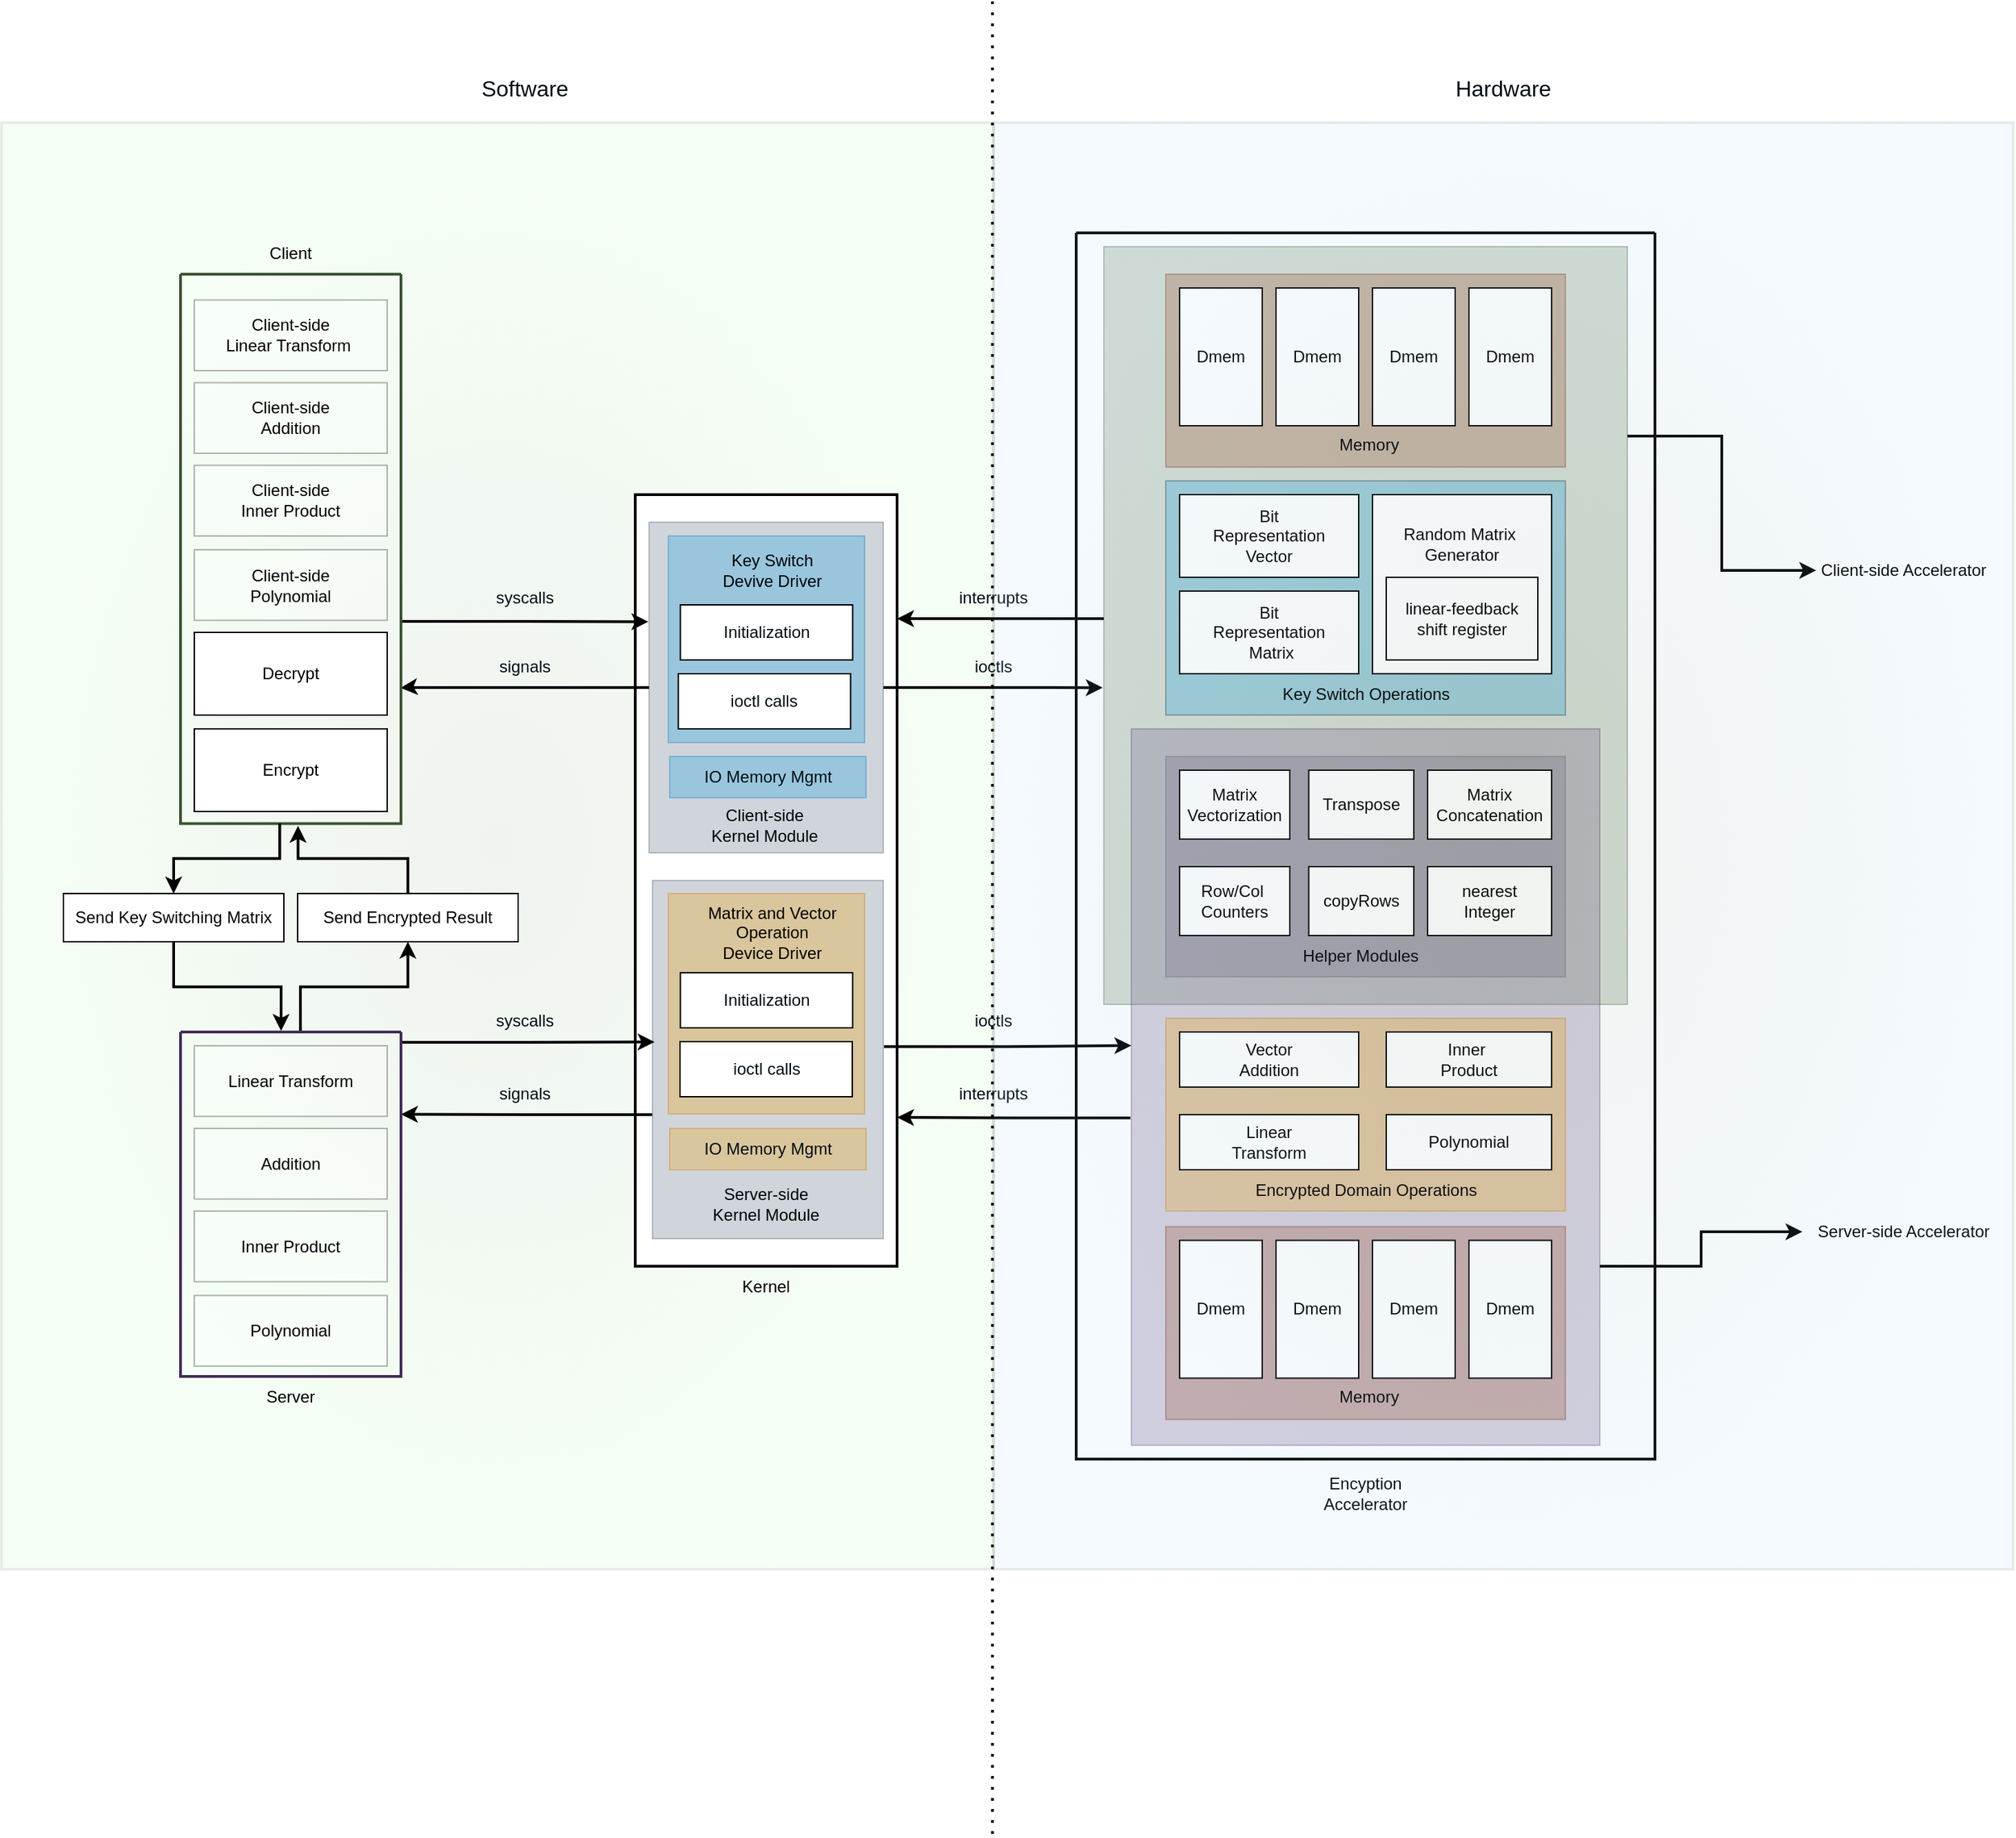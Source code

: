 <mxfile version="17.2.5" type="github">
  <diagram id="uq4rufS0qhb9Er1syNnk" name="Page-1">
    <mxGraphModel dx="4287" dy="3200" grid="1" gridSize="10" guides="1" tooltips="1" connect="1" arrows="1" fold="1" page="1" pageScale="1" pageWidth="827" pageHeight="1169" math="0" shadow="0">
      <root>
        <mxCell id="0" />
        <mxCell id="1" parent="0" />
        <mxCell id="1XTRg42DMQYUQiEpsJQx-182" value="" style="rounded=0;whiteSpace=wrap;html=1;fontColor=#ffffff;strokeWidth=2;gradientDirection=radial;fillColor=#6d8764;strokeColor=#3A5431;opacity=10;gradientColor=#99FF99;" vertex="1" parent="1">
          <mxGeometry x="-20" y="-10" width="720" height="1050" as="geometry" />
        </mxCell>
        <mxCell id="1XTRg42DMQYUQiEpsJQx-10" value="" style="rounded=0;whiteSpace=wrap;html=1;strokeWidth=2;" vertex="1" parent="1">
          <mxGeometry x="440" y="260" width="190" height="560" as="geometry" />
        </mxCell>
        <mxCell id="1XTRg42DMQYUQiEpsJQx-166" style="edgeStyle=orthogonalEdgeStyle;rounded=0;orthogonalLoop=1;jettySize=auto;html=1;exitX=1;exitY=0.5;exitDx=0;exitDy=0;fontColor=#000D14;strokeWidth=2;entryX=-0.002;entryY=0.582;entryDx=0;entryDy=0;entryPerimeter=0;" edge="1" parent="1" source="1XTRg42DMQYUQiEpsJQx-77" target="1XTRg42DMQYUQiEpsJQx-120">
          <mxGeometry relative="1" as="geometry" />
        </mxCell>
        <mxCell id="1XTRg42DMQYUQiEpsJQx-173" style="edgeStyle=orthogonalEdgeStyle;rounded=0;orthogonalLoop=1;jettySize=auto;html=1;exitX=0;exitY=0.5;exitDx=0;exitDy=0;entryX=0.998;entryY=0.753;entryDx=0;entryDy=0;fontColor=#000D14;strokeWidth=2;entryPerimeter=0;" edge="1" parent="1" source="1XTRg42DMQYUQiEpsJQx-77" target="1XTRg42DMQYUQiEpsJQx-3">
          <mxGeometry relative="1" as="geometry">
            <Array as="points">
              <mxPoint x="273" y="400" />
            </Array>
          </mxGeometry>
        </mxCell>
        <mxCell id="1XTRg42DMQYUQiEpsJQx-77" value="" style="rounded=0;whiteSpace=wrap;html=1;strokeWidth=1;opacity=30;fillColor=#647687;fontColor=#ffffff;strokeColor=#314354;" vertex="1" parent="1">
          <mxGeometry x="450" y="280" width="170" height="240" as="geometry" />
        </mxCell>
        <mxCell id="1XTRg42DMQYUQiEpsJQx-162" style="edgeStyle=orthogonalEdgeStyle;rounded=0;orthogonalLoop=1;jettySize=auto;html=1;exitX=1.004;exitY=0.632;exitDx=0;exitDy=0;entryX=-0.003;entryY=0.301;entryDx=0;entryDy=0;fontColor=#000D14;strokeWidth=2;entryPerimeter=0;exitPerimeter=0;" edge="1" parent="1" source="1XTRg42DMQYUQiEpsJQx-3" target="1XTRg42DMQYUQiEpsJQx-77">
          <mxGeometry relative="1" as="geometry" />
        </mxCell>
        <mxCell id="1XTRg42DMQYUQiEpsJQx-3" value="" style="swimlane;startSize=0;fillColor=#6d8764;fontColor=#ffffff;strokeColor=#3A5431;strokeWidth=2;" vertex="1" parent="1">
          <mxGeometry x="110" y="100" width="160" height="398.75" as="geometry">
            <mxRectangle x="170" y="140" width="50" height="40" as="alternateBounds" />
          </mxGeometry>
        </mxCell>
        <mxCell id="1XTRg42DMQYUQiEpsJQx-36" value="Decrypt" style="rounded=0;whiteSpace=wrap;html=1;" vertex="1" parent="1XTRg42DMQYUQiEpsJQx-3">
          <mxGeometry x="10" y="260" width="140" height="60" as="geometry" />
        </mxCell>
        <mxCell id="1XTRg42DMQYUQiEpsJQx-73" value="Encrypt" style="rounded=0;whiteSpace=wrap;html=1;" vertex="1" parent="1XTRg42DMQYUQiEpsJQx-3">
          <mxGeometry x="10" y="330" width="140" height="60" as="geometry" />
        </mxCell>
        <mxCell id="1XTRg42DMQYUQiEpsJQx-72" value="Client-side&lt;br&gt;Linear Transform&amp;nbsp;" style="rounded=0;whiteSpace=wrap;html=1;strokeWidth=1;opacity=30;" vertex="1" parent="1XTRg42DMQYUQiEpsJQx-3">
          <mxGeometry x="10" y="18.75" width="140" height="51.25" as="geometry" />
        </mxCell>
        <mxCell id="1XTRg42DMQYUQiEpsJQx-128" value="Client-side&lt;br&gt;Addition" style="rounded=0;whiteSpace=wrap;html=1;strokeWidth=1;opacity=30;" vertex="1" parent="1XTRg42DMQYUQiEpsJQx-3">
          <mxGeometry x="10" y="78.75" width="140" height="51.25" as="geometry" />
        </mxCell>
        <mxCell id="1XTRg42DMQYUQiEpsJQx-131" value="Client-side&lt;br&gt;Inner Product" style="rounded=0;whiteSpace=wrap;html=1;strokeWidth=1;opacity=30;" vertex="1" parent="1XTRg42DMQYUQiEpsJQx-3">
          <mxGeometry x="10" y="138.75" width="140" height="51.25" as="geometry" />
        </mxCell>
        <mxCell id="1XTRg42DMQYUQiEpsJQx-133" value="Client-side&lt;br&gt;Polynomial" style="rounded=0;whiteSpace=wrap;html=1;strokeWidth=1;opacity=30;" vertex="1" parent="1XTRg42DMQYUQiEpsJQx-3">
          <mxGeometry x="10" y="200" width="140" height="51.25" as="geometry" />
        </mxCell>
        <mxCell id="1XTRg42DMQYUQiEpsJQx-93" value="" style="rounded=0;whiteSpace=wrap;html=1;fillColor=#1ba1e2;fontColor=#ffffff;strokeColor=#006EAF;opacity=30;" vertex="1" parent="1">
          <mxGeometry x="464" y="290" width="142.5" height="150" as="geometry" />
        </mxCell>
        <mxCell id="1XTRg42DMQYUQiEpsJQx-143" style="edgeStyle=orthogonalEdgeStyle;rounded=0;orthogonalLoop=1;jettySize=auto;html=1;exitX=0.45;exitY=1;exitDx=0;exitDy=0;entryX=0.5;entryY=0;entryDx=0;entryDy=0;strokeWidth=2;exitPerimeter=0;" edge="1" parent="1" source="1XTRg42DMQYUQiEpsJQx-3" target="1XTRg42DMQYUQiEpsJQx-141">
          <mxGeometry relative="1" as="geometry" />
        </mxCell>
        <mxCell id="1XTRg42DMQYUQiEpsJQx-4" value="Client" style="text;html=1;strokeColor=none;fillColor=none;align=center;verticalAlign=middle;whiteSpace=wrap;rounded=0;" vertex="1" parent="1">
          <mxGeometry x="160" y="70" width="60" height="30" as="geometry" />
        </mxCell>
        <mxCell id="1XTRg42DMQYUQiEpsJQx-5" value="" style="swimlane;startSize=0;strokeWidth=2;" vertex="1" parent="1">
          <mxGeometry x="760" y="70" width="420" height="890" as="geometry" />
        </mxCell>
        <mxCell id="1XTRg42DMQYUQiEpsJQx-42" value="" style="rounded=0;whiteSpace=wrap;html=1;strokeWidth=1;opacity=30;fillColor=#76608a;fontColor=#ffffff;strokeColor=#432D57;" vertex="1" parent="1XTRg42DMQYUQiEpsJQx-5">
          <mxGeometry x="65" y="380" width="290" height="160" as="geometry" />
        </mxCell>
        <mxCell id="1XTRg42DMQYUQiEpsJQx-120" value="" style="rounded=0;whiteSpace=wrap;html=1;strokeWidth=1;opacity=30;fillColor=#6d8764;fontColor=#ffffff;strokeColor=#3A5431;" vertex="1" parent="1XTRg42DMQYUQiEpsJQx-5">
          <mxGeometry x="20" y="10" width="380" height="550" as="geometry" />
        </mxCell>
        <mxCell id="1XTRg42DMQYUQiEpsJQx-123" value="" style="rounded=0;whiteSpace=wrap;html=1;strokeWidth=1;opacity=30;fillColor=#76608a;fontColor=#ffffff;strokeColor=#432D57;" vertex="1" parent="1XTRg42DMQYUQiEpsJQx-5">
          <mxGeometry x="40" y="360" width="340" height="520" as="geometry" />
        </mxCell>
        <mxCell id="1XTRg42DMQYUQiEpsJQx-69" value="" style="rounded=0;whiteSpace=wrap;html=1;strokeWidth=1;opacity=30;fillColor=#a0522d;fontColor=#ffffff;strokeColor=#6D1F00;" vertex="1" parent="1XTRg42DMQYUQiEpsJQx-5">
          <mxGeometry x="65" y="721.25" width="290" height="140" as="geometry" />
        </mxCell>
        <mxCell id="1XTRg42DMQYUQiEpsJQx-43" value="" style="rounded=0;whiteSpace=wrap;html=1;strokeWidth=1;opacity=30;fillColor=#f0a30a;fontColor=#000000;strokeColor=#BD7000;" vertex="1" parent="1XTRg42DMQYUQiEpsJQx-5">
          <mxGeometry x="65" y="570" width="290" height="140" as="geometry" />
        </mxCell>
        <mxCell id="1XTRg42DMQYUQiEpsJQx-24" value="" style="rounded=0;whiteSpace=wrap;html=1;opacity=30;fillColor=#1ba1e2;fontColor=#ffffff;strokeColor=#000D14;strokeWidth=1;" vertex="1" parent="1XTRg42DMQYUQiEpsJQx-5">
          <mxGeometry x="65" y="180" width="290" height="170" as="geometry" />
        </mxCell>
        <mxCell id="1XTRg42DMQYUQiEpsJQx-7" value="Bit&lt;br&gt;Representation &lt;br&gt;Vector" style="rounded=0;whiteSpace=wrap;html=1;" vertex="1" parent="1XTRg42DMQYUQiEpsJQx-5">
          <mxGeometry x="75" y="190" width="130" height="60" as="geometry" />
        </mxCell>
        <mxCell id="1XTRg42DMQYUQiEpsJQx-15" value="Bit&lt;br&gt;Representation&lt;br&gt;&amp;nbsp;Matrix" style="rounded=0;whiteSpace=wrap;html=1;" vertex="1" parent="1XTRg42DMQYUQiEpsJQx-5">
          <mxGeometry x="75" y="260" width="130" height="60" as="geometry" />
        </mxCell>
        <mxCell id="1XTRg42DMQYUQiEpsJQx-18" value="Vector&lt;br&gt;Addition" style="rounded=0;whiteSpace=wrap;html=1;" vertex="1" parent="1XTRg42DMQYUQiEpsJQx-5">
          <mxGeometry x="75" y="580" width="130" height="40" as="geometry" />
        </mxCell>
        <mxCell id="1XTRg42DMQYUQiEpsJQx-20" value="Linear&lt;br&gt;Transform" style="rounded=0;whiteSpace=wrap;html=1;" vertex="1" parent="1XTRg42DMQYUQiEpsJQx-5">
          <mxGeometry x="75" y="640" width="130" height="40" as="geometry" />
        </mxCell>
        <mxCell id="1XTRg42DMQYUQiEpsJQx-26" value="Key Switch Operations" style="text;html=1;strokeColor=none;fillColor=none;align=center;verticalAlign=middle;whiteSpace=wrap;rounded=0;opacity=30;" vertex="1" parent="1XTRg42DMQYUQiEpsJQx-5">
          <mxGeometry x="117.5" y="320" width="185" height="30" as="geometry" />
        </mxCell>
        <mxCell id="1XTRg42DMQYUQiEpsJQx-30" value="Random Matrix&amp;nbsp;&lt;br&gt;Generator&lt;br&gt;&lt;br&gt;&lt;br&gt;&lt;br&gt;&lt;br&gt;" style="rounded=0;whiteSpace=wrap;html=1;strokeWidth=1;" vertex="1" parent="1XTRg42DMQYUQiEpsJQx-5">
          <mxGeometry x="215" y="190" width="130" height="130" as="geometry" />
        </mxCell>
        <mxCell id="1XTRg42DMQYUQiEpsJQx-31" value="linear-feedback&lt;br&gt;shift register" style="rounded=0;whiteSpace=wrap;html=1;strokeWidth=1;" vertex="1" parent="1XTRg42DMQYUQiEpsJQx-5">
          <mxGeometry x="225" y="250" width="110" height="60" as="geometry" />
        </mxCell>
        <mxCell id="1XTRg42DMQYUQiEpsJQx-41" value="Inner&amp;nbsp;&lt;br&gt;Product" style="rounded=0;whiteSpace=wrap;html=1;" vertex="1" parent="1XTRg42DMQYUQiEpsJQx-5">
          <mxGeometry x="225" y="580" width="120" height="40" as="geometry" />
        </mxCell>
        <mxCell id="1XTRg42DMQYUQiEpsJQx-45" value="Encrypted Domain Operations" style="text;html=1;strokeColor=none;fillColor=none;align=center;verticalAlign=middle;whiteSpace=wrap;rounded=0;opacity=30;" vertex="1" parent="1XTRg42DMQYUQiEpsJQx-5">
          <mxGeometry x="117.5" y="680" width="185" height="30" as="geometry" />
        </mxCell>
        <mxCell id="1XTRg42DMQYUQiEpsJQx-55" value="Polynomial" style="rounded=0;whiteSpace=wrap;html=1;" vertex="1" parent="1XTRg42DMQYUQiEpsJQx-5">
          <mxGeometry x="225" y="640" width="120" height="40" as="geometry" />
        </mxCell>
        <mxCell id="1XTRg42DMQYUQiEpsJQx-62" value="Dmem" style="rounded=0;whiteSpace=wrap;html=1;" vertex="1" parent="1XTRg42DMQYUQiEpsJQx-5">
          <mxGeometry x="285" y="731.25" width="60" height="100" as="geometry" />
        </mxCell>
        <mxCell id="1XTRg42DMQYUQiEpsJQx-65" value="Dmem" style="rounded=0;whiteSpace=wrap;html=1;" vertex="1" parent="1XTRg42DMQYUQiEpsJQx-5">
          <mxGeometry x="215" y="731.25" width="60" height="100" as="geometry" />
        </mxCell>
        <mxCell id="1XTRg42DMQYUQiEpsJQx-66" value="Dmem" style="rounded=0;whiteSpace=wrap;html=1;" vertex="1" parent="1XTRg42DMQYUQiEpsJQx-5">
          <mxGeometry x="145" y="731.25" width="60" height="100" as="geometry" />
        </mxCell>
        <mxCell id="1XTRg42DMQYUQiEpsJQx-67" value="Dmem" style="rounded=0;whiteSpace=wrap;html=1;" vertex="1" parent="1XTRg42DMQYUQiEpsJQx-5">
          <mxGeometry x="75" y="731.25" width="60" height="100" as="geometry" />
        </mxCell>
        <mxCell id="1XTRg42DMQYUQiEpsJQx-70" value="&lt;div style=&quot;text-align: justify&quot;&gt;&lt;span style=&quot;font-family: &amp;#34;helvetica&amp;#34; ; text-align: center&quot;&gt;Memory&lt;/span&gt;&lt;/div&gt;" style="text;whiteSpace=wrap;html=1;" vertex="1" parent="1XTRg42DMQYUQiEpsJQx-5">
          <mxGeometry x="189.38" y="831.25" width="110" height="30" as="geometry" />
        </mxCell>
        <mxCell id="1XTRg42DMQYUQiEpsJQx-46" value="Helper Modules" style="text;html=1;strokeColor=none;fillColor=none;align=center;verticalAlign=middle;whiteSpace=wrap;rounded=0;opacity=30;" vertex="1" parent="1XTRg42DMQYUQiEpsJQx-5">
          <mxGeometry x="114.38" y="510" width="185" height="30" as="geometry" />
        </mxCell>
        <mxCell id="1XTRg42DMQYUQiEpsJQx-47" value="Matrix&lt;br&gt;Vectorization" style="rounded=0;whiteSpace=wrap;html=1;" vertex="1" parent="1XTRg42DMQYUQiEpsJQx-5">
          <mxGeometry x="75" y="390" width="80" height="50" as="geometry" />
        </mxCell>
        <mxCell id="1XTRg42DMQYUQiEpsJQx-48" value="Transpose" style="rounded=0;whiteSpace=wrap;html=1;" vertex="1" parent="1XTRg42DMQYUQiEpsJQx-5">
          <mxGeometry x="168.75" y="390" width="76.25" height="50" as="geometry" />
        </mxCell>
        <mxCell id="1XTRg42DMQYUQiEpsJQx-50" value="Row/Col&amp;nbsp;&lt;br&gt;Counters" style="rounded=0;whiteSpace=wrap;html=1;" vertex="1" parent="1XTRg42DMQYUQiEpsJQx-5">
          <mxGeometry x="75" y="460" width="80" height="50" as="geometry" />
        </mxCell>
        <mxCell id="1XTRg42DMQYUQiEpsJQx-54" value="nearest&lt;br&gt;Integer" style="rounded=0;whiteSpace=wrap;html=1;" vertex="1" parent="1XTRg42DMQYUQiEpsJQx-5">
          <mxGeometry x="255" y="460" width="90" height="50" as="geometry" />
        </mxCell>
        <mxCell id="1XTRg42DMQYUQiEpsJQx-59" value="Matrix&lt;br&gt;Concatenation" style="rounded=0;whiteSpace=wrap;html=1;" vertex="1" parent="1XTRg42DMQYUQiEpsJQx-5">
          <mxGeometry x="255" y="390" width="90" height="50" as="geometry" />
        </mxCell>
        <mxCell id="1XTRg42DMQYUQiEpsJQx-68" value="copyRows" style="rounded=0;whiteSpace=wrap;html=1;" vertex="1" parent="1XTRg42DMQYUQiEpsJQx-5">
          <mxGeometry x="168.75" y="460" width="76.25" height="50" as="geometry" />
        </mxCell>
        <mxCell id="1XTRg42DMQYUQiEpsJQx-114" value="" style="rounded=0;whiteSpace=wrap;html=1;strokeWidth=1;opacity=30;fillColor=#a0522d;fontColor=#ffffff;strokeColor=#6D1F00;" vertex="1" parent="1XTRg42DMQYUQiEpsJQx-5">
          <mxGeometry x="65" y="30" width="290" height="140" as="geometry" />
        </mxCell>
        <mxCell id="1XTRg42DMQYUQiEpsJQx-115" value="Dmem" style="rounded=0;whiteSpace=wrap;html=1;" vertex="1" parent="1XTRg42DMQYUQiEpsJQx-5">
          <mxGeometry x="285" y="40" width="60" height="100" as="geometry" />
        </mxCell>
        <mxCell id="1XTRg42DMQYUQiEpsJQx-116" value="Dmem" style="rounded=0;whiteSpace=wrap;html=1;" vertex="1" parent="1XTRg42DMQYUQiEpsJQx-5">
          <mxGeometry x="215" y="40" width="60" height="100" as="geometry" />
        </mxCell>
        <mxCell id="1XTRg42DMQYUQiEpsJQx-117" value="Dmem" style="rounded=0;whiteSpace=wrap;html=1;" vertex="1" parent="1XTRg42DMQYUQiEpsJQx-5">
          <mxGeometry x="145" y="40" width="60" height="100" as="geometry" />
        </mxCell>
        <mxCell id="1XTRg42DMQYUQiEpsJQx-118" value="Dmem" style="rounded=0;whiteSpace=wrap;html=1;" vertex="1" parent="1XTRg42DMQYUQiEpsJQx-5">
          <mxGeometry x="75" y="40" width="60" height="100" as="geometry" />
        </mxCell>
        <mxCell id="1XTRg42DMQYUQiEpsJQx-119" value="&lt;div style=&quot;text-align: justify&quot;&gt;&lt;span style=&quot;font-family: &amp;#34;helvetica&amp;#34; ; text-align: center&quot;&gt;Memory&lt;/span&gt;&lt;/div&gt;" style="text;whiteSpace=wrap;html=1;" vertex="1" parent="1XTRg42DMQYUQiEpsJQx-5">
          <mxGeometry x="189.38" y="140" width="110" height="30" as="geometry" />
        </mxCell>
        <mxCell id="1XTRg42DMQYUQiEpsJQx-6" value="Encyption Accelerator" style="text;html=1;strokeColor=none;fillColor=none;align=center;verticalAlign=middle;whiteSpace=wrap;rounded=0;" vertex="1" parent="1">
          <mxGeometry x="940" y="970" width="60" height="30" as="geometry" />
        </mxCell>
        <mxCell id="1XTRg42DMQYUQiEpsJQx-76" value="Client-side &lt;br&gt;Kernel Module" style="text;html=1;strokeColor=none;fillColor=none;align=center;verticalAlign=middle;whiteSpace=wrap;rounded=0;opacity=30;" vertex="1" parent="1">
          <mxGeometry x="468.75" y="480" width="130" height="40" as="geometry" />
        </mxCell>
        <mxCell id="1XTRg42DMQYUQiEpsJQx-167" style="edgeStyle=orthogonalEdgeStyle;rounded=0;orthogonalLoop=1;jettySize=auto;html=1;exitX=1.003;exitY=0.464;exitDx=0;exitDy=0;fontColor=#000D14;strokeWidth=2;entryX=0;entryY=0.442;entryDx=0;entryDy=0;entryPerimeter=0;exitPerimeter=0;" edge="1" parent="1" source="1XTRg42DMQYUQiEpsJQx-79" target="1XTRg42DMQYUQiEpsJQx-123">
          <mxGeometry relative="1" as="geometry">
            <mxPoint x="800" y="650" as="targetPoint" />
          </mxGeometry>
        </mxCell>
        <mxCell id="1XTRg42DMQYUQiEpsJQx-175" style="edgeStyle=orthogonalEdgeStyle;rounded=0;orthogonalLoop=1;jettySize=auto;html=1;entryX=1;entryY=0.239;entryDx=0;entryDy=0;fontColor=#000D14;strokeWidth=2;entryPerimeter=0;exitX=-0.001;exitY=0.654;exitDx=0;exitDy=0;exitPerimeter=0;" edge="1" parent="1" source="1XTRg42DMQYUQiEpsJQx-79" target="1XTRg42DMQYUQiEpsJQx-97">
          <mxGeometry relative="1" as="geometry">
            <mxPoint x="450" y="710" as="sourcePoint" />
          </mxGeometry>
        </mxCell>
        <mxCell id="1XTRg42DMQYUQiEpsJQx-79" value="" style="rounded=0;whiteSpace=wrap;html=1;strokeWidth=1;opacity=30;fillColor=#647687;fontColor=#ffffff;strokeColor=#314354;" vertex="1" parent="1">
          <mxGeometry x="452.5" y="540" width="167.5" height="260" as="geometry" />
        </mxCell>
        <mxCell id="1XTRg42DMQYUQiEpsJQx-83" value="Kernel" style="text;html=1;strokeColor=none;fillColor=none;align=center;verticalAlign=middle;whiteSpace=wrap;rounded=0;" vertex="1" parent="1">
          <mxGeometry x="505" y="820" width="60" height="30" as="geometry" />
        </mxCell>
        <mxCell id="1XTRg42DMQYUQiEpsJQx-92" value="Key Switch &lt;br&gt;Devive Driver" style="text;html=1;strokeColor=none;fillColor=none;align=center;verticalAlign=middle;whiteSpace=wrap;rounded=0;opacity=30;" vertex="1" parent="1">
          <mxGeometry x="477.75" y="300" width="122.5" height="30" as="geometry" />
        </mxCell>
        <mxCell id="1XTRg42DMQYUQiEpsJQx-145" style="edgeStyle=orthogonalEdgeStyle;rounded=0;orthogonalLoop=1;jettySize=auto;html=1;exitX=0.544;exitY=-0.003;exitDx=0;exitDy=0;entryX=0.5;entryY=1;entryDx=0;entryDy=0;strokeWidth=2;exitPerimeter=0;" edge="1" parent="1" source="1XTRg42DMQYUQiEpsJQx-97" target="1XTRg42DMQYUQiEpsJQx-142">
          <mxGeometry relative="1" as="geometry" />
        </mxCell>
        <mxCell id="1XTRg42DMQYUQiEpsJQx-163" style="edgeStyle=orthogonalEdgeStyle;rounded=0;orthogonalLoop=1;jettySize=auto;html=1;exitX=1.002;exitY=0.03;exitDx=0;exitDy=0;entryX=0.009;entryY=0.451;entryDx=0;entryDy=0;fontColor=#000D14;strokeWidth=2;entryPerimeter=0;exitPerimeter=0;" edge="1" parent="1" source="1XTRg42DMQYUQiEpsJQx-97" target="1XTRg42DMQYUQiEpsJQx-79">
          <mxGeometry relative="1" as="geometry" />
        </mxCell>
        <mxCell id="1XTRg42DMQYUQiEpsJQx-97" value="" style="swimlane;startSize=0;fillColor=#76608a;fontColor=#ffffff;strokeColor=#432D57;strokeWidth=2;" vertex="1" parent="1">
          <mxGeometry x="110" y="650" width="160" height="250" as="geometry">
            <mxRectangle x="170" y="140" width="50" height="40" as="alternateBounds" />
          </mxGeometry>
        </mxCell>
        <mxCell id="1XTRg42DMQYUQiEpsJQx-135" value="Linear Transform" style="rounded=0;whiteSpace=wrap;html=1;strokeWidth=1;opacity=30;" vertex="1" parent="1XTRg42DMQYUQiEpsJQx-97">
          <mxGeometry x="10" y="10" width="140" height="51.25" as="geometry" />
        </mxCell>
        <mxCell id="1XTRg42DMQYUQiEpsJQx-136" value="Addition" style="rounded=0;whiteSpace=wrap;html=1;strokeWidth=1;opacity=30;" vertex="1" parent="1XTRg42DMQYUQiEpsJQx-97">
          <mxGeometry x="10" y="70" width="140" height="51.25" as="geometry" />
        </mxCell>
        <mxCell id="1XTRg42DMQYUQiEpsJQx-137" value="Inner Product" style="rounded=0;whiteSpace=wrap;html=1;strokeWidth=1;opacity=30;" vertex="1" parent="1XTRg42DMQYUQiEpsJQx-97">
          <mxGeometry x="10" y="130" width="140" height="51.25" as="geometry" />
        </mxCell>
        <mxCell id="1XTRg42DMQYUQiEpsJQx-138" value="Polynomial" style="rounded=0;whiteSpace=wrap;html=1;strokeWidth=1;opacity=30;" vertex="1" parent="1XTRg42DMQYUQiEpsJQx-97">
          <mxGeometry x="10" y="191.25" width="140" height="51.25" as="geometry" />
        </mxCell>
        <mxCell id="1XTRg42DMQYUQiEpsJQx-102" value="Server" style="text;html=1;strokeColor=none;fillColor=none;align=center;verticalAlign=middle;whiteSpace=wrap;rounded=0;" vertex="1" parent="1">
          <mxGeometry x="160" y="900" width="60" height="30" as="geometry" />
        </mxCell>
        <mxCell id="1XTRg42DMQYUQiEpsJQx-104" value="Server-side &lt;br&gt;Kernel Module" style="text;html=1;strokeColor=none;fillColor=none;align=center;verticalAlign=middle;whiteSpace=wrap;rounded=0;opacity=30;" vertex="1" parent="1">
          <mxGeometry x="470" y="760" width="130" height="30" as="geometry" />
        </mxCell>
        <mxCell id="1XTRg42DMQYUQiEpsJQx-121" value="Client-side Accelerator" style="text;html=1;strokeColor=none;fillColor=none;align=center;verticalAlign=middle;whiteSpace=wrap;rounded=0;opacity=30;" vertex="1" parent="1">
          <mxGeometry x="1297" y="300" width="127" height="30" as="geometry" />
        </mxCell>
        <mxCell id="1XTRg42DMQYUQiEpsJQx-126" style="edgeStyle=orthogonalEdgeStyle;rounded=0;orthogonalLoop=1;jettySize=auto;html=1;exitX=1;exitY=0.25;exitDx=0;exitDy=0;strokeWidth=2;" edge="1" parent="1" source="1XTRg42DMQYUQiEpsJQx-120" target="1XTRg42DMQYUQiEpsJQx-121">
          <mxGeometry relative="1" as="geometry" />
        </mxCell>
        <mxCell id="1XTRg42DMQYUQiEpsJQx-124" value="Server-side Accelerator" style="text;html=1;strokeColor=none;fillColor=none;align=center;verticalAlign=middle;whiteSpace=wrap;rounded=0;opacity=30;" vertex="1" parent="1">
          <mxGeometry x="1287" y="780" width="146.62" height="30" as="geometry" />
        </mxCell>
        <mxCell id="1XTRg42DMQYUQiEpsJQx-127" style="edgeStyle=orthogonalEdgeStyle;rounded=0;orthogonalLoop=1;jettySize=auto;html=1;exitX=1;exitY=0.75;exitDx=0;exitDy=0;strokeWidth=2;" edge="1" parent="1" source="1XTRg42DMQYUQiEpsJQx-123" target="1XTRg42DMQYUQiEpsJQx-124">
          <mxGeometry relative="1" as="geometry" />
        </mxCell>
        <mxCell id="1XTRg42DMQYUQiEpsJQx-144" style="edgeStyle=orthogonalEdgeStyle;rounded=0;orthogonalLoop=1;jettySize=auto;html=1;exitX=0.5;exitY=1;exitDx=0;exitDy=0;entryX=0.456;entryY=-0.003;entryDx=0;entryDy=0;strokeWidth=2;entryPerimeter=0;" edge="1" parent="1" source="1XTRg42DMQYUQiEpsJQx-141" target="1XTRg42DMQYUQiEpsJQx-97">
          <mxGeometry relative="1" as="geometry" />
        </mxCell>
        <mxCell id="1XTRg42DMQYUQiEpsJQx-141" value="&lt;span&gt;Send Key Switching Matrix&lt;/span&gt;" style="rounded=0;whiteSpace=wrap;html=1;strokeWidth=1;" vertex="1" parent="1">
          <mxGeometry x="25" y="549.5" width="160" height="35" as="geometry" />
        </mxCell>
        <mxCell id="1XTRg42DMQYUQiEpsJQx-146" style="edgeStyle=orthogonalEdgeStyle;rounded=0;orthogonalLoop=1;jettySize=auto;html=1;exitX=0.5;exitY=0;exitDx=0;exitDy=0;entryX=0.533;entryY=1.004;entryDx=0;entryDy=0;strokeWidth=2;entryPerimeter=0;" edge="1" parent="1" source="1XTRg42DMQYUQiEpsJQx-142" target="1XTRg42DMQYUQiEpsJQx-3">
          <mxGeometry relative="1" as="geometry" />
        </mxCell>
        <mxCell id="1XTRg42DMQYUQiEpsJQx-142" value="&lt;span&gt;Send Encrypted Result&lt;/span&gt;" style="rounded=0;whiteSpace=wrap;html=1;strokeWidth=1;" vertex="1" parent="1">
          <mxGeometry x="195" y="549.5" width="160" height="35" as="geometry" />
        </mxCell>
        <mxCell id="1XTRg42DMQYUQiEpsJQx-149" value="" style="rounded=0;whiteSpace=wrap;html=1;fillColor=#f0a30a;fontColor=#000000;strokeColor=#BD7000;opacity=30;" vertex="1" parent="1">
          <mxGeometry x="464" y="549.5" width="142.5" height="160" as="geometry" />
        </mxCell>
        <mxCell id="1XTRg42DMQYUQiEpsJQx-150" value="Matrix and Vector Operation &lt;br&gt;Device Driver" style="text;html=1;strokeColor=none;fillColor=none;align=center;verticalAlign=middle;whiteSpace=wrap;rounded=0;opacity=30;" vertex="1" parent="1">
          <mxGeometry x="477.75" y="562" width="122.5" height="31.25" as="geometry" />
        </mxCell>
        <mxCell id="1XTRg42DMQYUQiEpsJQx-151" value="&lt;font color=&quot;#000d14&quot;&gt;IO Memory Mgmt&lt;/font&gt;" style="rounded=0;whiteSpace=wrap;html=1;fillColor=#1ba1e2;fontColor=#ffffff;strokeColor=#006EAF;opacity=30;" vertex="1" parent="1">
          <mxGeometry x="465" y="450" width="142.5" height="30" as="geometry" />
        </mxCell>
        <mxCell id="1XTRg42DMQYUQiEpsJQx-154" value="&lt;font color=&quot;#000d14&quot;&gt;Initialization&lt;/font&gt;" style="rounded=0;whiteSpace=wrap;html=1;" vertex="1" parent="1">
          <mxGeometry x="472.75" y="340" width="125" height="40" as="geometry" />
        </mxCell>
        <mxCell id="1XTRg42DMQYUQiEpsJQx-155" value="&lt;font color=&quot;#000d14&quot;&gt;Initialization&lt;/font&gt;" style="rounded=0;whiteSpace=wrap;html=1;" vertex="1" parent="1">
          <mxGeometry x="472.75" y="607" width="125" height="40" as="geometry" />
        </mxCell>
        <mxCell id="1XTRg42DMQYUQiEpsJQx-158" value="&lt;span style=&quot;color: rgb(0 , 13 , 20)&quot;&gt;ioctl calls&lt;/span&gt;" style="rounded=0;whiteSpace=wrap;html=1;" vertex="1" parent="1">
          <mxGeometry x="472.5" y="657" width="125" height="40" as="geometry" />
        </mxCell>
        <mxCell id="1XTRg42DMQYUQiEpsJQx-156" value="&lt;font color=&quot;#000d14&quot;&gt;ioctl calls&lt;/font&gt;" style="rounded=0;whiteSpace=wrap;html=1;" vertex="1" parent="1">
          <mxGeometry x="471.25" y="390" width="125" height="40" as="geometry" />
        </mxCell>
        <mxCell id="1XTRg42DMQYUQiEpsJQx-164" value="syscalls" style="text;html=1;strokeColor=none;fillColor=none;align=center;verticalAlign=middle;whiteSpace=wrap;rounded=0;fontColor=#000D14;" vertex="1" parent="1">
          <mxGeometry x="330" y="320" width="60" height="30" as="geometry" />
        </mxCell>
        <mxCell id="1XTRg42DMQYUQiEpsJQx-165" value="syscalls" style="text;html=1;strokeColor=none;fillColor=none;align=center;verticalAlign=middle;whiteSpace=wrap;rounded=0;fontColor=#000D14;" vertex="1" parent="1">
          <mxGeometry x="330" y="627" width="60" height="30" as="geometry" />
        </mxCell>
        <mxCell id="1XTRg42DMQYUQiEpsJQx-168" value="ioctls" style="text;html=1;strokeColor=none;fillColor=none;align=center;verticalAlign=middle;whiteSpace=wrap;rounded=0;fontColor=#000D14;" vertex="1" parent="1">
          <mxGeometry x="670" y="370" width="60" height="30" as="geometry" />
        </mxCell>
        <mxCell id="1XTRg42DMQYUQiEpsJQx-169" value="ioctls" style="text;html=1;strokeColor=none;fillColor=none;align=center;verticalAlign=middle;whiteSpace=wrap;rounded=0;fontColor=#000D14;" vertex="1" parent="1">
          <mxGeometry x="670" y="627" width="60" height="30" as="geometry" />
        </mxCell>
        <mxCell id="1XTRg42DMQYUQiEpsJQx-171" style="edgeStyle=orthogonalEdgeStyle;rounded=0;orthogonalLoop=1;jettySize=auto;html=1;fontColor=#000D14;strokeWidth=2;" edge="1" parent="1">
          <mxGeometry relative="1" as="geometry">
            <mxPoint x="780" y="350" as="sourcePoint" />
            <mxPoint x="630" y="350" as="targetPoint" />
          </mxGeometry>
        </mxCell>
        <mxCell id="1XTRg42DMQYUQiEpsJQx-172" value="interrupts" style="text;html=1;strokeColor=none;fillColor=none;align=center;verticalAlign=middle;whiteSpace=wrap;rounded=0;fontColor=#000D14;" vertex="1" parent="1">
          <mxGeometry x="670" y="320" width="60" height="30" as="geometry" />
        </mxCell>
        <mxCell id="1XTRg42DMQYUQiEpsJQx-176" value="signals" style="text;html=1;strokeColor=none;fillColor=none;align=center;verticalAlign=middle;whiteSpace=wrap;rounded=0;fontColor=#000D14;" vertex="1" parent="1">
          <mxGeometry x="330" y="370" width="60" height="30" as="geometry" />
        </mxCell>
        <mxCell id="1XTRg42DMQYUQiEpsJQx-177" value="signals" style="text;html=1;strokeColor=none;fillColor=none;align=center;verticalAlign=middle;whiteSpace=wrap;rounded=0;fontColor=#000D14;" vertex="1" parent="1">
          <mxGeometry x="330" y="679.5" width="60" height="30" as="geometry" />
        </mxCell>
        <mxCell id="1XTRg42DMQYUQiEpsJQx-178" style="edgeStyle=orthogonalEdgeStyle;rounded=0;orthogonalLoop=1;jettySize=auto;html=1;exitX=-0.002;exitY=0.543;exitDx=0;exitDy=0;fontColor=#000D14;strokeWidth=2;exitPerimeter=0;" edge="1" parent="1" source="1XTRg42DMQYUQiEpsJQx-123">
          <mxGeometry relative="1" as="geometry">
            <mxPoint x="630" y="712" as="targetPoint" />
          </mxGeometry>
        </mxCell>
        <mxCell id="1XTRg42DMQYUQiEpsJQx-179" value="interrupts" style="text;html=1;strokeColor=none;fillColor=none;align=center;verticalAlign=middle;whiteSpace=wrap;rounded=0;fontColor=#000D14;" vertex="1" parent="1">
          <mxGeometry x="670" y="679.5" width="60" height="30" as="geometry" />
        </mxCell>
        <mxCell id="1XTRg42DMQYUQiEpsJQx-181" value="&lt;font color=&quot;#000d14&quot;&gt;IO Memory Mgmt&lt;/font&gt;" style="rounded=0;whiteSpace=wrap;html=1;fillColor=#f0a30a;fontColor=#000000;strokeColor=#BD7000;opacity=30;" vertex="1" parent="1">
          <mxGeometry x="465" y="720" width="142.5" height="30" as="geometry" />
        </mxCell>
        <mxCell id="1XTRg42DMQYUQiEpsJQx-183" value="" style="endArrow=none;dashed=1;html=1;dashPattern=1 3;strokeWidth=2;rounded=0;fontColor=#000D14;" edge="1" parent="1">
          <mxGeometry width="50" height="50" relative="1" as="geometry">
            <mxPoint x="699.23" y="1232" as="sourcePoint" />
            <mxPoint x="699.23" y="-98" as="targetPoint" />
            <Array as="points">
              <mxPoint x="699.23" y="462" />
            </Array>
          </mxGeometry>
        </mxCell>
        <mxCell id="1XTRg42DMQYUQiEpsJQx-184" value="" style="rounded=0;whiteSpace=wrap;html=1;fontColor=#ffffff;strokeWidth=2;gradientDirection=radial;fillColor=#6d8764;strokeColor=#3A5431;opacity=10;gradientColor=#99CCFF;" vertex="1" parent="1">
          <mxGeometry x="700" y="-10" width="740" height="1050" as="geometry" />
        </mxCell>
        <mxCell id="1XTRg42DMQYUQiEpsJQx-185" value="Software" style="text;html=1;strokeColor=none;fillColor=none;align=center;verticalAlign=middle;whiteSpace=wrap;rounded=0;fontColor=#000D14;opacity=10;strokeWidth=2;fontSize=16;" vertex="1" parent="1">
          <mxGeometry x="330" y="-50" width="60" height="30" as="geometry" />
        </mxCell>
        <mxCell id="1XTRg42DMQYUQiEpsJQx-186" value="Hardware" style="text;html=1;strokeColor=none;fillColor=none;align=center;verticalAlign=middle;whiteSpace=wrap;rounded=0;fontColor=#000D14;opacity=10;strokeWidth=2;fontSize=16;" vertex="1" parent="1">
          <mxGeometry x="1040" y="-50" width="60" height="30" as="geometry" />
        </mxCell>
      </root>
    </mxGraphModel>
  </diagram>
</mxfile>
